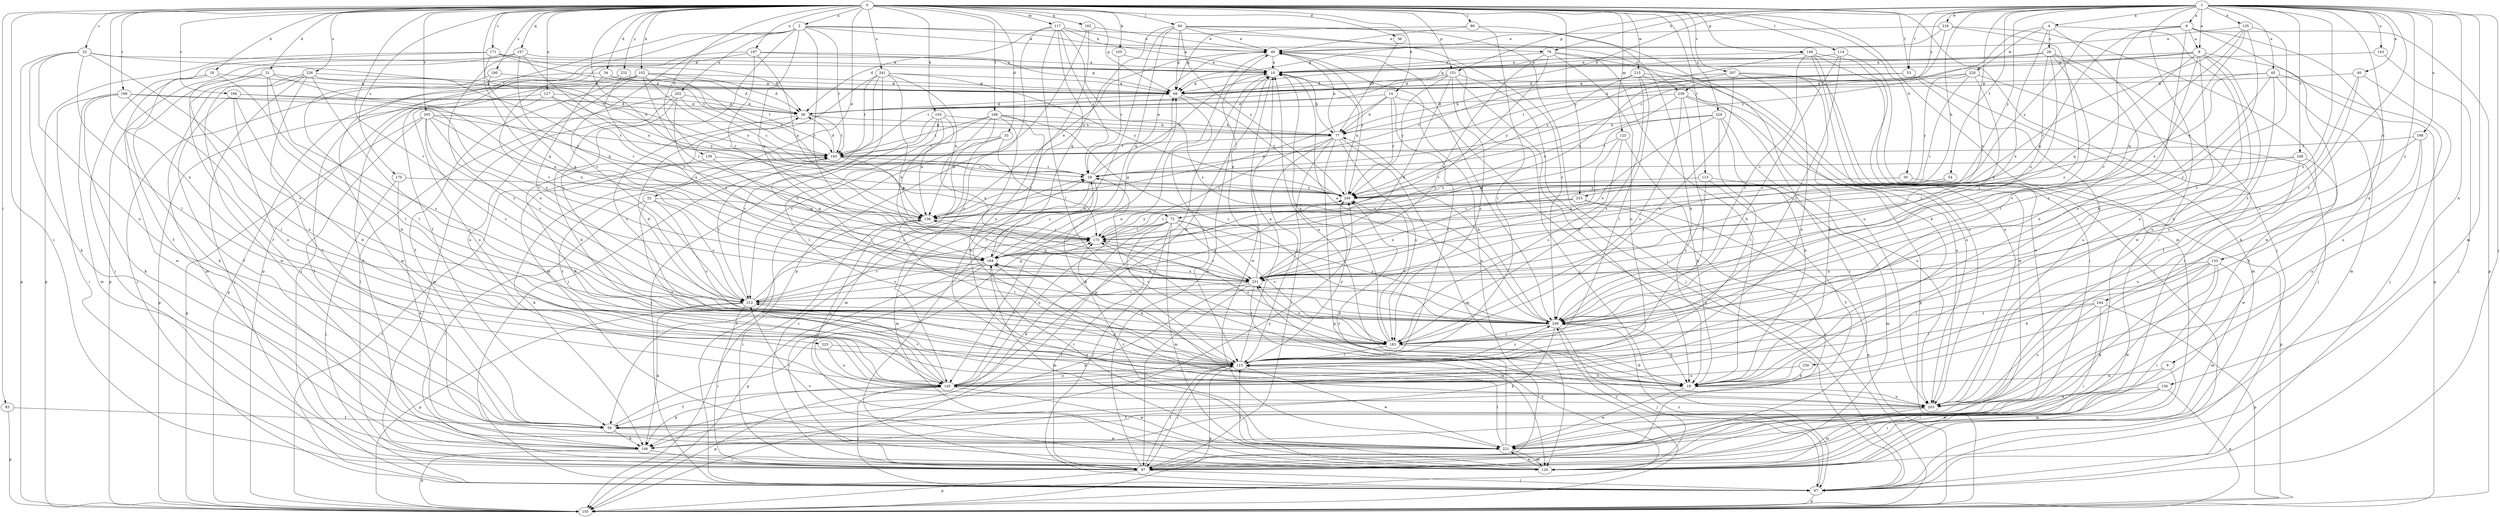 strict digraph  {
0;
1;
2;
4;
6;
8;
9;
10;
14;
18;
19;
22;
26;
29;
30;
31;
32;
33;
34;
36;
38;
40;
45;
49;
53;
54;
58;
68;
72;
76;
77;
83;
86;
87;
94;
97;
102;
103;
105;
106;
113;
114;
115;
117;
123;
126;
127;
130;
133;
135;
136;
139;
143;
145;
148;
151;
155;
157;
162;
164;
166;
168;
171;
173;
175;
180;
183;
188;
193;
197;
198;
202;
203;
205;
207;
212;
215;
216;
220;
221;
223;
226;
229;
230;
231;
232;
233;
239;
240;
241;
244;
248;
249;
0 -> 2  [label=a];
0 -> 14  [label=b];
0 -> 18  [label=b];
0 -> 22  [label=c];
0 -> 30  [label=d];
0 -> 31  [label=d];
0 -> 32  [label=d];
0 -> 33  [label=d];
0 -> 34  [label=d];
0 -> 36  [label=d];
0 -> 53  [label=f];
0 -> 68  [label=g];
0 -> 72  [label=h];
0 -> 83  [label=i];
0 -> 86  [label=i];
0 -> 87  [label=i];
0 -> 94  [label=j];
0 -> 97  [label=j];
0 -> 102  [label=k];
0 -> 103  [label=k];
0 -> 105  [label=k];
0 -> 113  [label=l];
0 -> 114  [label=l];
0 -> 117  [label=m];
0 -> 123  [label=m];
0 -> 126  [label=m];
0 -> 127  [label=n];
0 -> 139  [label=o];
0 -> 148  [label=p];
0 -> 151  [label=p];
0 -> 157  [label=q];
0 -> 162  [label=q];
0 -> 166  [label=r];
0 -> 168  [label=r];
0 -> 171  [label=r];
0 -> 175  [label=s];
0 -> 180  [label=s];
0 -> 188  [label=t];
0 -> 193  [label=t];
0 -> 197  [label=u];
0 -> 205  [label=v];
0 -> 207  [label=v];
0 -> 212  [label=v];
0 -> 215  [label=w];
0 -> 223  [label=x];
0 -> 226  [label=x];
0 -> 229  [label=x];
0 -> 232  [label=y];
0 -> 233  [label=y];
0 -> 241  [label=z];
1 -> 4  [label=a];
1 -> 6  [label=a];
1 -> 8  [label=a];
1 -> 38  [label=d];
1 -> 40  [label=e];
1 -> 45  [label=e];
1 -> 53  [label=f];
1 -> 54  [label=f];
1 -> 72  [label=h];
1 -> 76  [label=h];
1 -> 87  [label=i];
1 -> 97  [label=j];
1 -> 126  [label=m];
1 -> 130  [label=n];
1 -> 133  [label=n];
1 -> 135  [label=n];
1 -> 143  [label=o];
1 -> 151  [label=p];
1 -> 198  [label=u];
1 -> 216  [label=w];
1 -> 230  [label=x];
1 -> 231  [label=x];
1 -> 233  [label=y];
1 -> 239  [label=y];
1 -> 244  [label=z];
1 -> 248  [label=z];
1 -> 249  [label=z];
2 -> 49  [label=e];
2 -> 58  [label=f];
2 -> 76  [label=h];
2 -> 155  [label=p];
2 -> 164  [label=q];
2 -> 173  [label=r];
2 -> 183  [label=s];
2 -> 193  [label=t];
2 -> 202  [label=u];
2 -> 212  [label=v];
2 -> 239  [label=y];
4 -> 19  [label=b];
4 -> 26  [label=c];
4 -> 29  [label=c];
4 -> 220  [label=w];
4 -> 221  [label=w];
4 -> 231  [label=x];
6 -> 8  [label=a];
6 -> 9  [label=a];
6 -> 145  [label=o];
6 -> 155  [label=p];
6 -> 164  [label=q];
6 -> 212  [label=v];
6 -> 221  [label=w];
6 -> 240  [label=y];
8 -> 10  [label=a];
8 -> 19  [label=b];
8 -> 68  [label=g];
8 -> 77  [label=h];
8 -> 145  [label=o];
8 -> 155  [label=p];
8 -> 164  [label=q];
8 -> 183  [label=s];
8 -> 203  [label=u];
9 -> 19  [label=b];
9 -> 87  [label=i];
9 -> 126  [label=m];
10 -> 68  [label=g];
10 -> 77  [label=h];
10 -> 155  [label=p];
10 -> 221  [label=w];
14 -> 38  [label=d];
14 -> 77  [label=h];
14 -> 115  [label=l];
14 -> 136  [label=n];
14 -> 155  [label=p];
14 -> 240  [label=y];
18 -> 68  [label=g];
18 -> 87  [label=i];
18 -> 115  [label=l];
18 -> 221  [label=w];
19 -> 10  [label=a];
19 -> 29  [label=c];
19 -> 173  [label=r];
19 -> 203  [label=u];
19 -> 221  [label=w];
22 -> 10  [label=a];
22 -> 106  [label=k];
22 -> 115  [label=l];
22 -> 145  [label=o];
22 -> 155  [label=p];
22 -> 183  [label=s];
22 -> 193  [label=t];
26 -> 10  [label=a];
26 -> 38  [label=d];
26 -> 87  [label=i];
26 -> 115  [label=l];
26 -> 145  [label=o];
26 -> 231  [label=x];
26 -> 249  [label=z];
29 -> 10  [label=a];
29 -> 19  [label=b];
29 -> 49  [label=e];
29 -> 126  [label=m];
29 -> 240  [label=y];
30 -> 155  [label=p];
30 -> 240  [label=y];
31 -> 19  [label=b];
31 -> 68  [label=g];
31 -> 106  [label=k];
31 -> 145  [label=o];
31 -> 183  [label=s];
31 -> 231  [label=x];
32 -> 87  [label=i];
32 -> 136  [label=n];
32 -> 145  [label=o];
32 -> 183  [label=s];
32 -> 212  [label=v];
33 -> 97  [label=j];
33 -> 126  [label=m];
33 -> 173  [label=r];
33 -> 193  [label=t];
34 -> 38  [label=d];
34 -> 68  [label=g];
34 -> 97  [label=j];
34 -> 193  [label=t];
34 -> 212  [label=v];
36 -> 77  [label=h];
38 -> 77  [label=h];
38 -> 193  [label=t];
38 -> 249  [label=z];
40 -> 68  [label=g];
40 -> 183  [label=s];
40 -> 203  [label=u];
40 -> 249  [label=z];
45 -> 58  [label=f];
45 -> 68  [label=g];
45 -> 97  [label=j];
45 -> 126  [label=m];
45 -> 240  [label=y];
45 -> 249  [label=z];
49 -> 10  [label=a];
49 -> 97  [label=j];
49 -> 145  [label=o];
49 -> 240  [label=y];
49 -> 249  [label=z];
53 -> 29  [label=c];
53 -> 68  [label=g];
53 -> 77  [label=h];
53 -> 126  [label=m];
53 -> 203  [label=u];
54 -> 173  [label=r];
54 -> 240  [label=y];
58 -> 68  [label=g];
58 -> 106  [label=k];
58 -> 221  [label=w];
68 -> 38  [label=d];
68 -> 115  [label=l];
68 -> 240  [label=y];
72 -> 87  [label=i];
72 -> 97  [label=j];
72 -> 106  [label=k];
72 -> 126  [label=m];
72 -> 145  [label=o];
72 -> 173  [label=r];
72 -> 183  [label=s];
72 -> 231  [label=x];
72 -> 249  [label=z];
76 -> 10  [label=a];
76 -> 19  [label=b];
76 -> 145  [label=o];
76 -> 203  [label=u];
76 -> 212  [label=v];
76 -> 231  [label=x];
77 -> 49  [label=e];
77 -> 87  [label=i];
77 -> 115  [label=l];
77 -> 126  [label=m];
77 -> 155  [label=p];
77 -> 173  [label=r];
77 -> 183  [label=s];
77 -> 193  [label=t];
83 -> 58  [label=f];
83 -> 155  [label=p];
86 -> 19  [label=b];
86 -> 49  [label=e];
86 -> 68  [label=g];
86 -> 115  [label=l];
87 -> 10  [label=a];
87 -> 29  [label=c];
87 -> 49  [label=e];
87 -> 97  [label=j];
87 -> 115  [label=l];
87 -> 155  [label=p];
94 -> 49  [label=e];
94 -> 68  [label=g];
94 -> 87  [label=i];
94 -> 97  [label=j];
94 -> 136  [label=n];
94 -> 164  [label=q];
94 -> 203  [label=u];
94 -> 240  [label=y];
94 -> 249  [label=z];
97 -> 155  [label=p];
97 -> 249  [label=z];
102 -> 29  [label=c];
102 -> 38  [label=d];
102 -> 58  [label=f];
102 -> 68  [label=g];
102 -> 106  [label=k];
102 -> 155  [label=p];
102 -> 173  [label=r];
102 -> 203  [label=u];
102 -> 240  [label=y];
103 -> 77  [label=h];
103 -> 97  [label=j];
103 -> 115  [label=l];
103 -> 136  [label=n];
103 -> 212  [label=v];
103 -> 249  [label=z];
105 -> 10  [label=a];
105 -> 29  [label=c];
106 -> 87  [label=i];
106 -> 155  [label=p];
106 -> 240  [label=y];
113 -> 58  [label=f];
113 -> 126  [label=m];
113 -> 240  [label=y];
113 -> 249  [label=z];
114 -> 10  [label=a];
114 -> 97  [label=j];
114 -> 183  [label=s];
114 -> 249  [label=z];
115 -> 10  [label=a];
115 -> 19  [label=b];
115 -> 87  [label=i];
115 -> 145  [label=o];
115 -> 155  [label=p];
115 -> 164  [label=q];
115 -> 221  [label=w];
115 -> 240  [label=y];
115 -> 249  [label=z];
117 -> 10  [label=a];
117 -> 29  [label=c];
117 -> 38  [label=d];
117 -> 49  [label=e];
117 -> 115  [label=l];
117 -> 145  [label=o];
117 -> 164  [label=q];
117 -> 249  [label=z];
123 -> 19  [label=b];
123 -> 183  [label=s];
123 -> 193  [label=t];
123 -> 231  [label=x];
126 -> 115  [label=l];
126 -> 212  [label=v];
126 -> 221  [label=w];
126 -> 249  [label=z];
127 -> 38  [label=d];
127 -> 145  [label=o];
127 -> 155  [label=p];
127 -> 173  [label=r];
127 -> 240  [label=y];
130 -> 87  [label=i];
130 -> 155  [label=p];
130 -> 203  [label=u];
130 -> 221  [label=w];
133 -> 19  [label=b];
133 -> 87  [label=i];
133 -> 106  [label=k];
133 -> 115  [label=l];
133 -> 126  [label=m];
133 -> 221  [label=w];
133 -> 231  [label=x];
135 -> 49  [label=e];
135 -> 164  [label=q];
135 -> 173  [label=r];
135 -> 183  [label=s];
135 -> 231  [label=x];
135 -> 249  [label=z];
136 -> 49  [label=e];
136 -> 58  [label=f];
136 -> 87  [label=i];
136 -> 115  [label=l];
136 -> 173  [label=r];
139 -> 19  [label=b];
139 -> 29  [label=c];
139 -> 164  [label=q];
143 -> 10  [label=a];
143 -> 97  [label=j];
145 -> 10  [label=a];
145 -> 58  [label=f];
145 -> 97  [label=j];
145 -> 106  [label=k];
145 -> 115  [label=l];
145 -> 155  [label=p];
145 -> 173  [label=r];
145 -> 193  [label=t];
145 -> 212  [label=v];
145 -> 221  [label=w];
148 -> 10  [label=a];
148 -> 19  [label=b];
148 -> 87  [label=i];
148 -> 203  [label=u];
148 -> 221  [label=w];
148 -> 240  [label=y];
148 -> 249  [label=z];
151 -> 19  [label=b];
151 -> 68  [label=g];
151 -> 97  [label=j];
151 -> 183  [label=s];
151 -> 193  [label=t];
151 -> 231  [label=x];
151 -> 240  [label=y];
155 -> 193  [label=t];
155 -> 231  [label=x];
157 -> 10  [label=a];
157 -> 58  [label=f];
157 -> 136  [label=n];
157 -> 155  [label=p];
157 -> 164  [label=q];
157 -> 183  [label=s];
162 -> 49  [label=e];
162 -> 155  [label=p];
162 -> 203  [label=u];
164 -> 29  [label=c];
164 -> 68  [label=g];
164 -> 87  [label=i];
164 -> 126  [label=m];
164 -> 155  [label=p];
164 -> 212  [label=v];
164 -> 231  [label=x];
166 -> 19  [label=b];
166 -> 38  [label=d];
166 -> 58  [label=f];
166 -> 145  [label=o];
166 -> 231  [label=x];
168 -> 38  [label=d];
168 -> 87  [label=i];
168 -> 106  [label=k];
168 -> 115  [label=l];
168 -> 126  [label=m];
168 -> 240  [label=y];
171 -> 10  [label=a];
171 -> 38  [label=d];
171 -> 58  [label=f];
171 -> 155  [label=p];
171 -> 164  [label=q];
171 -> 193  [label=t];
173 -> 164  [label=q];
173 -> 183  [label=s];
173 -> 240  [label=y];
175 -> 97  [label=j];
175 -> 106  [label=k];
175 -> 240  [label=y];
180 -> 68  [label=g];
180 -> 115  [label=l];
180 -> 164  [label=q];
183 -> 10  [label=a];
183 -> 19  [label=b];
183 -> 115  [label=l];
183 -> 231  [label=x];
183 -> 240  [label=y];
188 -> 19  [label=b];
188 -> 77  [label=h];
188 -> 115  [label=l];
188 -> 136  [label=n];
188 -> 193  [label=t];
188 -> 212  [label=v];
188 -> 231  [label=x];
188 -> 249  [label=z];
193 -> 29  [label=c];
193 -> 38  [label=d];
193 -> 106  [label=k];
193 -> 136  [label=n];
197 -> 10  [label=a];
197 -> 68  [label=g];
197 -> 97  [label=j];
197 -> 136  [label=n];
197 -> 173  [label=r];
197 -> 212  [label=v];
198 -> 19  [label=b];
198 -> 193  [label=t];
198 -> 203  [label=u];
198 -> 249  [label=z];
202 -> 19  [label=b];
202 -> 29  [label=c];
202 -> 38  [label=d];
202 -> 87  [label=i];
202 -> 126  [label=m];
202 -> 231  [label=x];
203 -> 58  [label=f];
203 -> 126  [label=m];
203 -> 136  [label=n];
203 -> 164  [label=q];
205 -> 58  [label=f];
205 -> 77  [label=h];
205 -> 136  [label=n];
205 -> 155  [label=p];
205 -> 193  [label=t];
205 -> 212  [label=v];
205 -> 231  [label=x];
205 -> 249  [label=z];
207 -> 19  [label=b];
207 -> 68  [label=g];
207 -> 136  [label=n];
207 -> 145  [label=o];
207 -> 183  [label=s];
207 -> 221  [label=w];
212 -> 29  [label=c];
212 -> 87  [label=i];
212 -> 106  [label=k];
212 -> 155  [label=p];
212 -> 173  [label=r];
212 -> 193  [label=t];
212 -> 249  [label=z];
215 -> 68  [label=g];
215 -> 87  [label=i];
215 -> 115  [label=l];
215 -> 183  [label=s];
215 -> 203  [label=u];
215 -> 240  [label=y];
216 -> 29  [label=c];
216 -> 49  [label=e];
216 -> 68  [label=g];
216 -> 106  [label=k];
216 -> 249  [label=z];
220 -> 68  [label=g];
220 -> 97  [label=j];
220 -> 173  [label=r];
220 -> 193  [label=t];
220 -> 231  [label=x];
220 -> 240  [label=y];
221 -> 115  [label=l];
221 -> 126  [label=m];
221 -> 164  [label=q];
221 -> 173  [label=r];
221 -> 240  [label=y];
223 -> 115  [label=l];
223 -> 145  [label=o];
226 -> 58  [label=f];
226 -> 68  [label=g];
226 -> 97  [label=j];
226 -> 126  [label=m];
226 -> 145  [label=o];
226 -> 173  [label=r];
226 -> 221  [label=w];
229 -> 19  [label=b];
229 -> 77  [label=h];
229 -> 115  [label=l];
229 -> 164  [label=q];
229 -> 203  [label=u];
229 -> 231  [label=x];
230 -> 19  [label=b];
230 -> 145  [label=o];
231 -> 49  [label=e];
231 -> 87  [label=i];
231 -> 106  [label=k];
231 -> 126  [label=m];
231 -> 173  [label=r];
231 -> 212  [label=v];
232 -> 68  [label=g];
232 -> 221  [label=w];
232 -> 231  [label=x];
233 -> 87  [label=i];
233 -> 136  [label=n];
233 -> 155  [label=p];
233 -> 173  [label=r];
233 -> 231  [label=x];
239 -> 38  [label=d];
239 -> 115  [label=l];
239 -> 136  [label=n];
239 -> 155  [label=p];
239 -> 183  [label=s];
239 -> 203  [label=u];
240 -> 10  [label=a];
240 -> 136  [label=n];
241 -> 68  [label=g];
241 -> 97  [label=j];
241 -> 126  [label=m];
241 -> 136  [label=n];
241 -> 193  [label=t];
241 -> 231  [label=x];
241 -> 240  [label=y];
241 -> 249  [label=z];
244 -> 87  [label=i];
244 -> 115  [label=l];
244 -> 155  [label=p];
244 -> 203  [label=u];
244 -> 249  [label=z];
248 -> 29  [label=c];
248 -> 173  [label=r];
248 -> 203  [label=u];
248 -> 221  [label=w];
249 -> 10  [label=a];
249 -> 19  [label=b];
249 -> 38  [label=d];
249 -> 77  [label=h];
249 -> 97  [label=j];
249 -> 106  [label=k];
249 -> 136  [label=n];
249 -> 183  [label=s];
}
